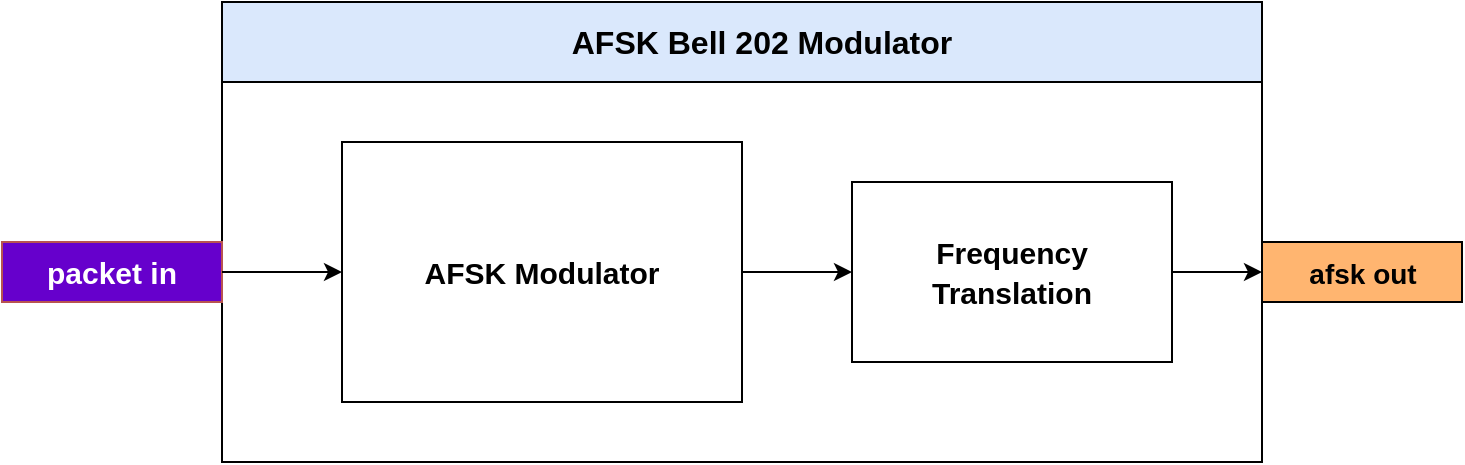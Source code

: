 <mxfile version="13.2.4" type="device"><diagram id="HvHxKzS6qqrCW6qeSeD1" name="Page-1"><mxGraphModel dx="866" dy="517" grid="1" gridSize="10" guides="1" tooltips="1" connect="1" arrows="1" fold="1" page="1" pageScale="1" pageWidth="1100" pageHeight="850" math="0" shadow="0"><root><mxCell id="0"/><mxCell id="1" parent="0"/><mxCell id="ZACiDUjOYLpVV35phc6J-52" value="" style="rounded=0;whiteSpace=wrap;html=1;labelBackgroundColor=none;strokeColor=#000000;fillColor=#dae8fc;fontSize=16;" parent="1" vertex="1"><mxGeometry x="280" y="160" width="520" height="40" as="geometry"/></mxCell><mxCell id="ZACiDUjOYLpVV35phc6J-53" value="&lt;font style=&quot;font-size: 16px&quot;&gt;&lt;b&gt;AFSK Bell 202 Modulator&lt;/b&gt;&lt;/font&gt;" style="text;html=1;strokeColor=none;fillColor=none;align=center;verticalAlign=middle;whiteSpace=wrap;rounded=0;labelBackgroundColor=none;fontSize=16;" parent="1" vertex="1"><mxGeometry x="445" y="170" width="210" height="20" as="geometry"/></mxCell><mxCell id="ZACiDUjOYLpVV35phc6J-55" value="" style="rounded=0;whiteSpace=wrap;html=1;labelBackgroundColor=none;fontSize=16;" parent="1" vertex="1"><mxGeometry x="280" y="200" width="520" height="190" as="geometry"/></mxCell><mxCell id="ZACiDUjOYLpVV35phc6J-68" value="" style="rounded=0;whiteSpace=wrap;html=1;labelBackgroundColor=none;strokeColor=#b85450;fillColor=#6600CC;fontSize=16;" parent="1" vertex="1"><mxGeometry x="170" y="280" width="110" height="30" as="geometry"/></mxCell><mxCell id="3VU30L1aSIs0JBUKDc13-7" style="edgeStyle=orthogonalEdgeStyle;rounded=0;orthogonalLoop=1;jettySize=auto;html=1;exitX=1;exitY=0.5;exitDx=0;exitDy=0;entryX=0;entryY=0.5;entryDx=0;entryDy=0;" edge="1" parent="1" source="ZACiDUjOYLpVV35phc6J-69" target="3VU30L1aSIs0JBUKDc13-1"><mxGeometry relative="1" as="geometry"/></mxCell><mxCell id="ZACiDUjOYLpVV35phc6J-69" value="&lt;font&gt;&lt;font style=&quot;font-size: 15px&quot;&gt;packet in&lt;/font&gt;&lt;br&gt;&lt;/font&gt;" style="text;html=1;align=center;verticalAlign=middle;whiteSpace=wrap;rounded=0;labelBackgroundColor=none;fontSize=16;fontColor=#FFFFFF;fontStyle=1" parent="1" vertex="1"><mxGeometry x="170" y="285" width="110" height="20" as="geometry"/></mxCell><mxCell id="ZACiDUjOYLpVV35phc6J-70" value="" style="rounded=0;whiteSpace=wrap;html=1;labelBackgroundColor=none;strokeColor=#000000;fillColor=#FFB570;fontSize=16;" parent="1" vertex="1"><mxGeometry x="800" y="280" width="100" height="30" as="geometry"/></mxCell><mxCell id="ZACiDUjOYLpVV35phc6J-71" value="&lt;font size=&quot;1&quot;&gt;&lt;b style=&quot;font-size: 14px&quot;&gt;afsk out&lt;/b&gt;&lt;/font&gt;" style="text;html=1;strokeColor=none;fillColor=none;align=center;verticalAlign=middle;whiteSpace=wrap;rounded=0;labelBackgroundColor=none;fontSize=16;" parent="1" vertex="1"><mxGeometry x="807.5" y="285" width="85" height="20" as="geometry"/></mxCell><mxCell id="3VU30L1aSIs0JBUKDc13-5" value="" style="edgeStyle=orthogonalEdgeStyle;rounded=0;orthogonalLoop=1;jettySize=auto;html=1;entryX=0;entryY=0.5;entryDx=0;entryDy=0;" edge="1" parent="1" source="jTHjuXGYUpJ7YpWl0EcQ-2" target="ZACiDUjOYLpVV35phc6J-70"><mxGeometry relative="1" as="geometry"><mxPoint x="790" y="295" as="targetPoint"/></mxGeometry></mxCell><mxCell id="jTHjuXGYUpJ7YpWl0EcQ-2" value="" style="rounded=0;whiteSpace=wrap;html=1;labelBackgroundColor=none;strokeColor=#000000;fillColor=none;fontSize=16;" parent="1" vertex="1"><mxGeometry x="595" y="250" width="160" height="90" as="geometry"/></mxCell><mxCell id="jTHjuXGYUpJ7YpWl0EcQ-5" value="&lt;font&gt;&lt;b&gt;&lt;font style=&quot;font-size: 15px&quot;&gt;Frequency Translation&lt;/font&gt;&lt;br&gt;&lt;/b&gt;&lt;/font&gt;" style="text;html=1;strokeColor=none;fillColor=none;align=center;verticalAlign=middle;whiteSpace=wrap;rounded=0;labelBackgroundColor=none;fontSize=16;" parent="1" vertex="1"><mxGeometry x="615" y="285" width="120" height="20" as="geometry"/></mxCell><mxCell id="3VU30L1aSIs0JBUKDc13-9" style="edgeStyle=orthogonalEdgeStyle;rounded=0;orthogonalLoop=1;jettySize=auto;html=1;exitX=1;exitY=0.5;exitDx=0;exitDy=0;entryX=0;entryY=0.5;entryDx=0;entryDy=0;" edge="1" parent="1" source="3VU30L1aSIs0JBUKDc13-1" target="jTHjuXGYUpJ7YpWl0EcQ-2"><mxGeometry relative="1" as="geometry"/></mxCell><mxCell id="3VU30L1aSIs0JBUKDc13-1" value="" style="rounded=0;whiteSpace=wrap;html=1;labelBackgroundColor=none;strokeColor=#000000;fillColor=none;fontSize=16;" vertex="1" parent="1"><mxGeometry x="340" y="230" width="200" height="130" as="geometry"/></mxCell><mxCell id="3VU30L1aSIs0JBUKDc13-8" value="&lt;font&gt;&lt;b&gt;&lt;font style=&quot;font-size: 15px&quot;&gt;AFSK Modulator&lt;/font&gt;&lt;br&gt;&lt;/b&gt;&lt;/font&gt;" style="text;html=1;strokeColor=none;fillColor=none;align=center;verticalAlign=middle;whiteSpace=wrap;rounded=0;labelBackgroundColor=none;fontSize=16;" vertex="1" parent="1"><mxGeometry x="365" y="285" width="150" height="20" as="geometry"/></mxCell></root></mxGraphModel></diagram></mxfile>